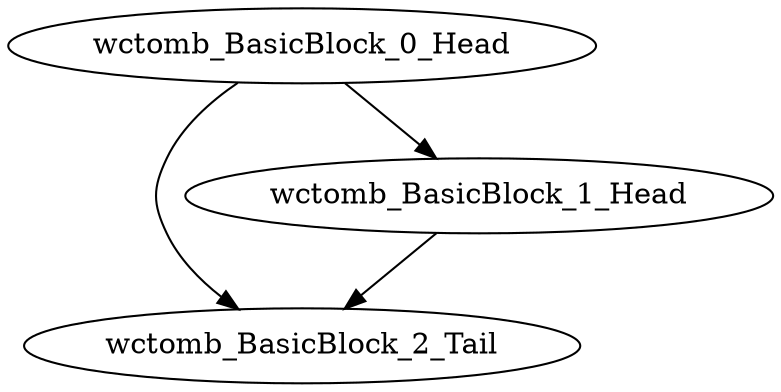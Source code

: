 digraph G {
    "wctomb_BasicBlock_0_Head" -> "wctomb_BasicBlock_2_Tail"
    "wctomb_BasicBlock_0_Head" -> "wctomb_BasicBlock_1_Head"
    "wctomb_BasicBlock_1_Head" -> "wctomb_BasicBlock_2_Tail"
}
